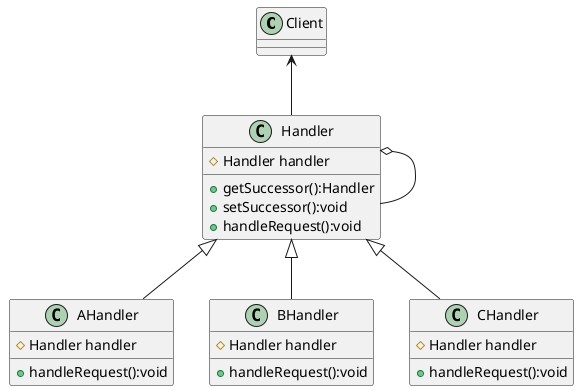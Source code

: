 @startuml
top to bottom direction

class Client
Class Handler
class AHandler
class BHandler
class CHandler

Client <-- Handler
Handler <|-- AHandler
Handler <|-- BHandler
Handler <|-- CHandler

Handler o-- Handler


class Handler {
  # Handler handler
  + getSuccessor():Handler
  + setSuccessor():void
  + handleRequest():void
}

class AHandler {
  # Handler handler
  + handleRequest():void
}

class BHandler {
  # Handler handler
  + handleRequest():void
}

class CHandler {
  # Handler handler
  + handleRequest():void
}

@enduml